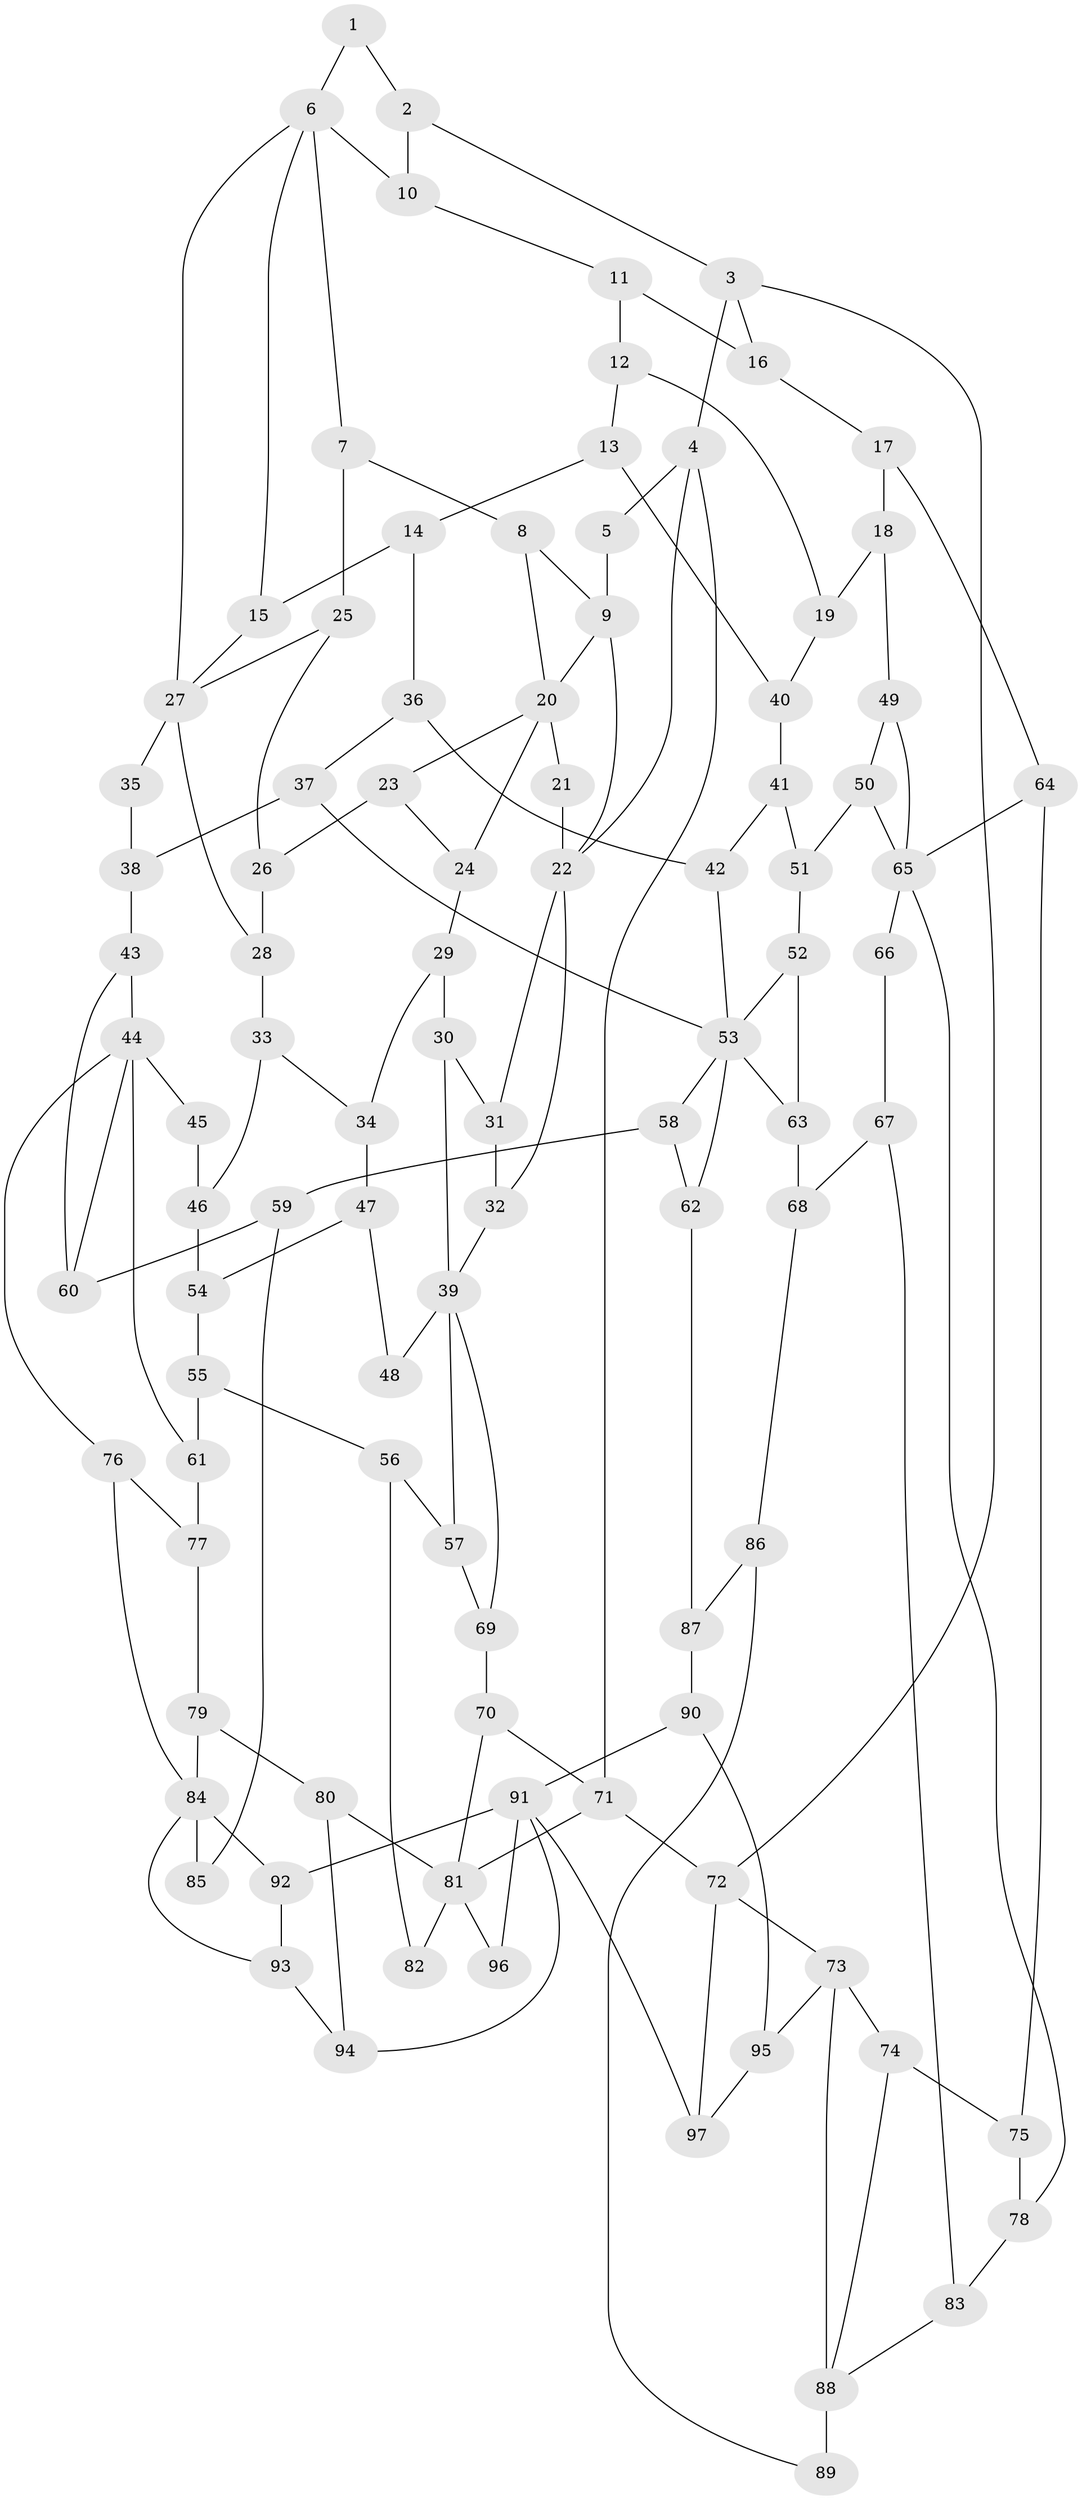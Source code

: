 // original degree distribution, {3: 0.014492753623188406, 4: 0.2318840579710145, 6: 0.21739130434782608, 5: 0.5362318840579711}
// Generated by graph-tools (version 1.1) at 2025/54/03/04/25 22:54:13]
// undirected, 97 vertices, 155 edges
graph export_dot {
  node [color=gray90,style=filled];
  1;
  2;
  3;
  4;
  5;
  6;
  7;
  8;
  9;
  10;
  11;
  12;
  13;
  14;
  15;
  16;
  17;
  18;
  19;
  20;
  21;
  22;
  23;
  24;
  25;
  26;
  27;
  28;
  29;
  30;
  31;
  32;
  33;
  34;
  35;
  36;
  37;
  38;
  39;
  40;
  41;
  42;
  43;
  44;
  45;
  46;
  47;
  48;
  49;
  50;
  51;
  52;
  53;
  54;
  55;
  56;
  57;
  58;
  59;
  60;
  61;
  62;
  63;
  64;
  65;
  66;
  67;
  68;
  69;
  70;
  71;
  72;
  73;
  74;
  75;
  76;
  77;
  78;
  79;
  80;
  81;
  82;
  83;
  84;
  85;
  86;
  87;
  88;
  89;
  90;
  91;
  92;
  93;
  94;
  95;
  96;
  97;
  1 -- 2 [weight=1.0];
  1 -- 6 [weight=1.0];
  2 -- 3 [weight=1.0];
  2 -- 10 [weight=1.0];
  3 -- 4 [weight=1.0];
  3 -- 16 [weight=1.0];
  3 -- 72 [weight=1.0];
  4 -- 5 [weight=1.0];
  4 -- 22 [weight=1.0];
  4 -- 71 [weight=1.0];
  5 -- 9 [weight=2.0];
  6 -- 7 [weight=1.0];
  6 -- 10 [weight=1.0];
  6 -- 15 [weight=2.0];
  6 -- 27 [weight=1.0];
  7 -- 8 [weight=1.0];
  7 -- 25 [weight=1.0];
  8 -- 9 [weight=1.0];
  8 -- 20 [weight=1.0];
  9 -- 20 [weight=1.0];
  9 -- 22 [weight=1.0];
  10 -- 11 [weight=1.0];
  11 -- 12 [weight=1.0];
  11 -- 16 [weight=1.0];
  12 -- 13 [weight=1.0];
  12 -- 19 [weight=1.0];
  13 -- 14 [weight=1.0];
  13 -- 40 [weight=1.0];
  14 -- 15 [weight=1.0];
  14 -- 36 [weight=1.0];
  15 -- 27 [weight=1.0];
  16 -- 17 [weight=1.0];
  17 -- 18 [weight=1.0];
  17 -- 64 [weight=1.0];
  18 -- 19 [weight=1.0];
  18 -- 49 [weight=1.0];
  19 -- 40 [weight=1.0];
  20 -- 21 [weight=2.0];
  20 -- 23 [weight=1.0];
  20 -- 24 [weight=1.0];
  21 -- 22 [weight=1.0];
  22 -- 31 [weight=1.0];
  22 -- 32 [weight=1.0];
  23 -- 24 [weight=1.0];
  23 -- 26 [weight=1.0];
  24 -- 29 [weight=1.0];
  25 -- 26 [weight=1.0];
  25 -- 27 [weight=1.0];
  26 -- 28 [weight=1.0];
  27 -- 28 [weight=1.0];
  27 -- 35 [weight=2.0];
  28 -- 33 [weight=1.0];
  29 -- 30 [weight=1.0];
  29 -- 34 [weight=1.0];
  30 -- 31 [weight=1.0];
  30 -- 39 [weight=1.0];
  31 -- 32 [weight=1.0];
  32 -- 39 [weight=1.0];
  33 -- 34 [weight=1.0];
  33 -- 46 [weight=1.0];
  34 -- 47 [weight=1.0];
  35 -- 38 [weight=1.0];
  36 -- 37 [weight=1.0];
  36 -- 42 [weight=1.0];
  37 -- 38 [weight=1.0];
  37 -- 53 [weight=1.0];
  38 -- 43 [weight=1.0];
  39 -- 48 [weight=2.0];
  39 -- 57 [weight=1.0];
  39 -- 69 [weight=1.0];
  40 -- 41 [weight=1.0];
  41 -- 42 [weight=1.0];
  41 -- 51 [weight=1.0];
  42 -- 53 [weight=1.0];
  43 -- 44 [weight=1.0];
  43 -- 60 [weight=1.0];
  44 -- 45 [weight=2.0];
  44 -- 60 [weight=1.0];
  44 -- 61 [weight=1.0];
  44 -- 76 [weight=1.0];
  45 -- 46 [weight=1.0];
  46 -- 54 [weight=1.0];
  47 -- 48 [weight=1.0];
  47 -- 54 [weight=1.0];
  49 -- 50 [weight=1.0];
  49 -- 65 [weight=1.0];
  50 -- 51 [weight=1.0];
  50 -- 65 [weight=1.0];
  51 -- 52 [weight=1.0];
  52 -- 53 [weight=1.0];
  52 -- 63 [weight=1.0];
  53 -- 58 [weight=1.0];
  53 -- 62 [weight=1.0];
  53 -- 63 [weight=1.0];
  54 -- 55 [weight=1.0];
  55 -- 56 [weight=1.0];
  55 -- 61 [weight=1.0];
  56 -- 57 [weight=1.0];
  56 -- 82 [weight=1.0];
  57 -- 69 [weight=1.0];
  58 -- 59 [weight=1.0];
  58 -- 62 [weight=1.0];
  59 -- 60 [weight=1.0];
  59 -- 85 [weight=1.0];
  61 -- 77 [weight=1.0];
  62 -- 87 [weight=1.0];
  63 -- 68 [weight=1.0];
  64 -- 65 [weight=1.0];
  64 -- 75 [weight=1.0];
  65 -- 66 [weight=2.0];
  65 -- 78 [weight=1.0];
  66 -- 67 [weight=1.0];
  67 -- 68 [weight=1.0];
  67 -- 83 [weight=1.0];
  68 -- 86 [weight=1.0];
  69 -- 70 [weight=1.0];
  70 -- 71 [weight=1.0];
  70 -- 81 [weight=1.0];
  71 -- 72 [weight=1.0];
  71 -- 81 [weight=1.0];
  72 -- 73 [weight=1.0];
  72 -- 97 [weight=1.0];
  73 -- 74 [weight=1.0];
  73 -- 88 [weight=2.0];
  73 -- 95 [weight=1.0];
  74 -- 75 [weight=1.0];
  74 -- 88 [weight=1.0];
  75 -- 78 [weight=1.0];
  76 -- 77 [weight=1.0];
  76 -- 84 [weight=1.0];
  77 -- 79 [weight=1.0];
  78 -- 83 [weight=1.0];
  79 -- 80 [weight=1.0];
  79 -- 84 [weight=1.0];
  80 -- 81 [weight=1.0];
  80 -- 94 [weight=1.0];
  81 -- 82 [weight=2.0];
  81 -- 96 [weight=1.0];
  83 -- 88 [weight=1.0];
  84 -- 85 [weight=2.0];
  84 -- 92 [weight=1.0];
  84 -- 93 [weight=1.0];
  86 -- 87 [weight=1.0];
  86 -- 89 [weight=1.0];
  87 -- 90 [weight=1.0];
  88 -- 89 [weight=2.0];
  90 -- 91 [weight=1.0];
  90 -- 95 [weight=1.0];
  91 -- 92 [weight=1.0];
  91 -- 94 [weight=1.0];
  91 -- 96 [weight=2.0];
  91 -- 97 [weight=1.0];
  92 -- 93 [weight=1.0];
  93 -- 94 [weight=1.0];
  95 -- 97 [weight=1.0];
}
